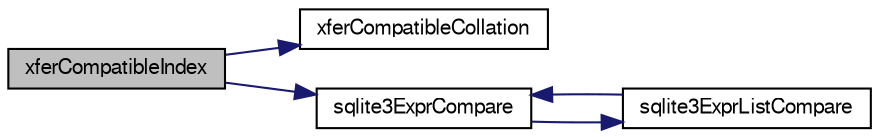 digraph "xferCompatibleIndex"
{
  edge [fontname="FreeSans",fontsize="10",labelfontname="FreeSans",labelfontsize="10"];
  node [fontname="FreeSans",fontsize="10",shape=record];
  rankdir="LR";
  Node925844 [label="xferCompatibleIndex",height=0.2,width=0.4,color="black", fillcolor="grey75", style="filled", fontcolor="black"];
  Node925844 -> Node925845 [color="midnightblue",fontsize="10",style="solid",fontname="FreeSans"];
  Node925845 [label="xferCompatibleCollation",height=0.2,width=0.4,color="black", fillcolor="white", style="filled",URL="$sqlite3_8c.html#a90cd70abe4e9f9757480ae3ead7a1bbd"];
  Node925844 -> Node925846 [color="midnightblue",fontsize="10",style="solid",fontname="FreeSans"];
  Node925846 [label="sqlite3ExprCompare",height=0.2,width=0.4,color="black", fillcolor="white", style="filled",URL="$sqlite3_8c.html#a0062379db3318d71048a461297c31598"];
  Node925846 -> Node925847 [color="midnightblue",fontsize="10",style="solid",fontname="FreeSans"];
  Node925847 [label="sqlite3ExprListCompare",height=0.2,width=0.4,color="black", fillcolor="white", style="filled",URL="$sqlite3_8c.html#a2ec8c2311e6547386e5f60e251ebabc7"];
  Node925847 -> Node925846 [color="midnightblue",fontsize="10",style="solid",fontname="FreeSans"];
}
